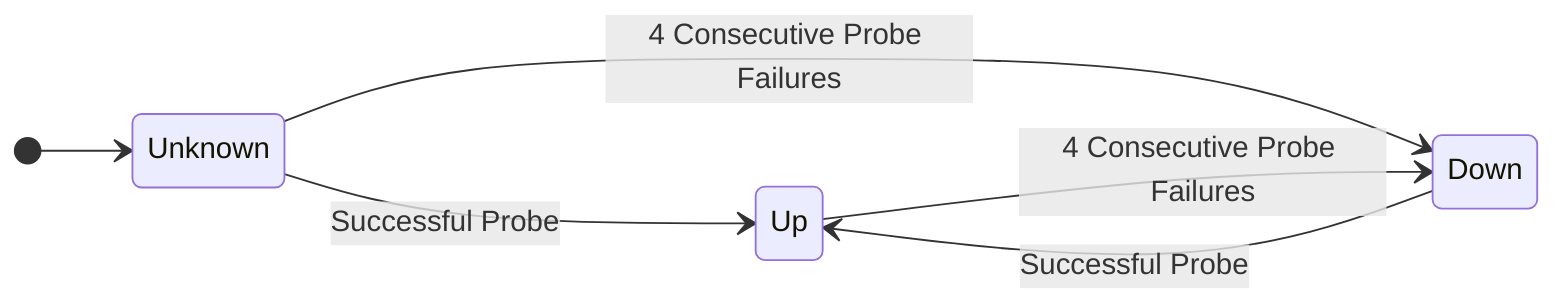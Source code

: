stateDiagram-v2
    direction LR
    [*] --> Unknown

    Unknown --> Up: Successful Probe
    Unknown --> Down: 4 Consecutive Probe Failures

    Up --> Down: 4 Consecutive Probe Failures
    Down --> Up: Successful Probe